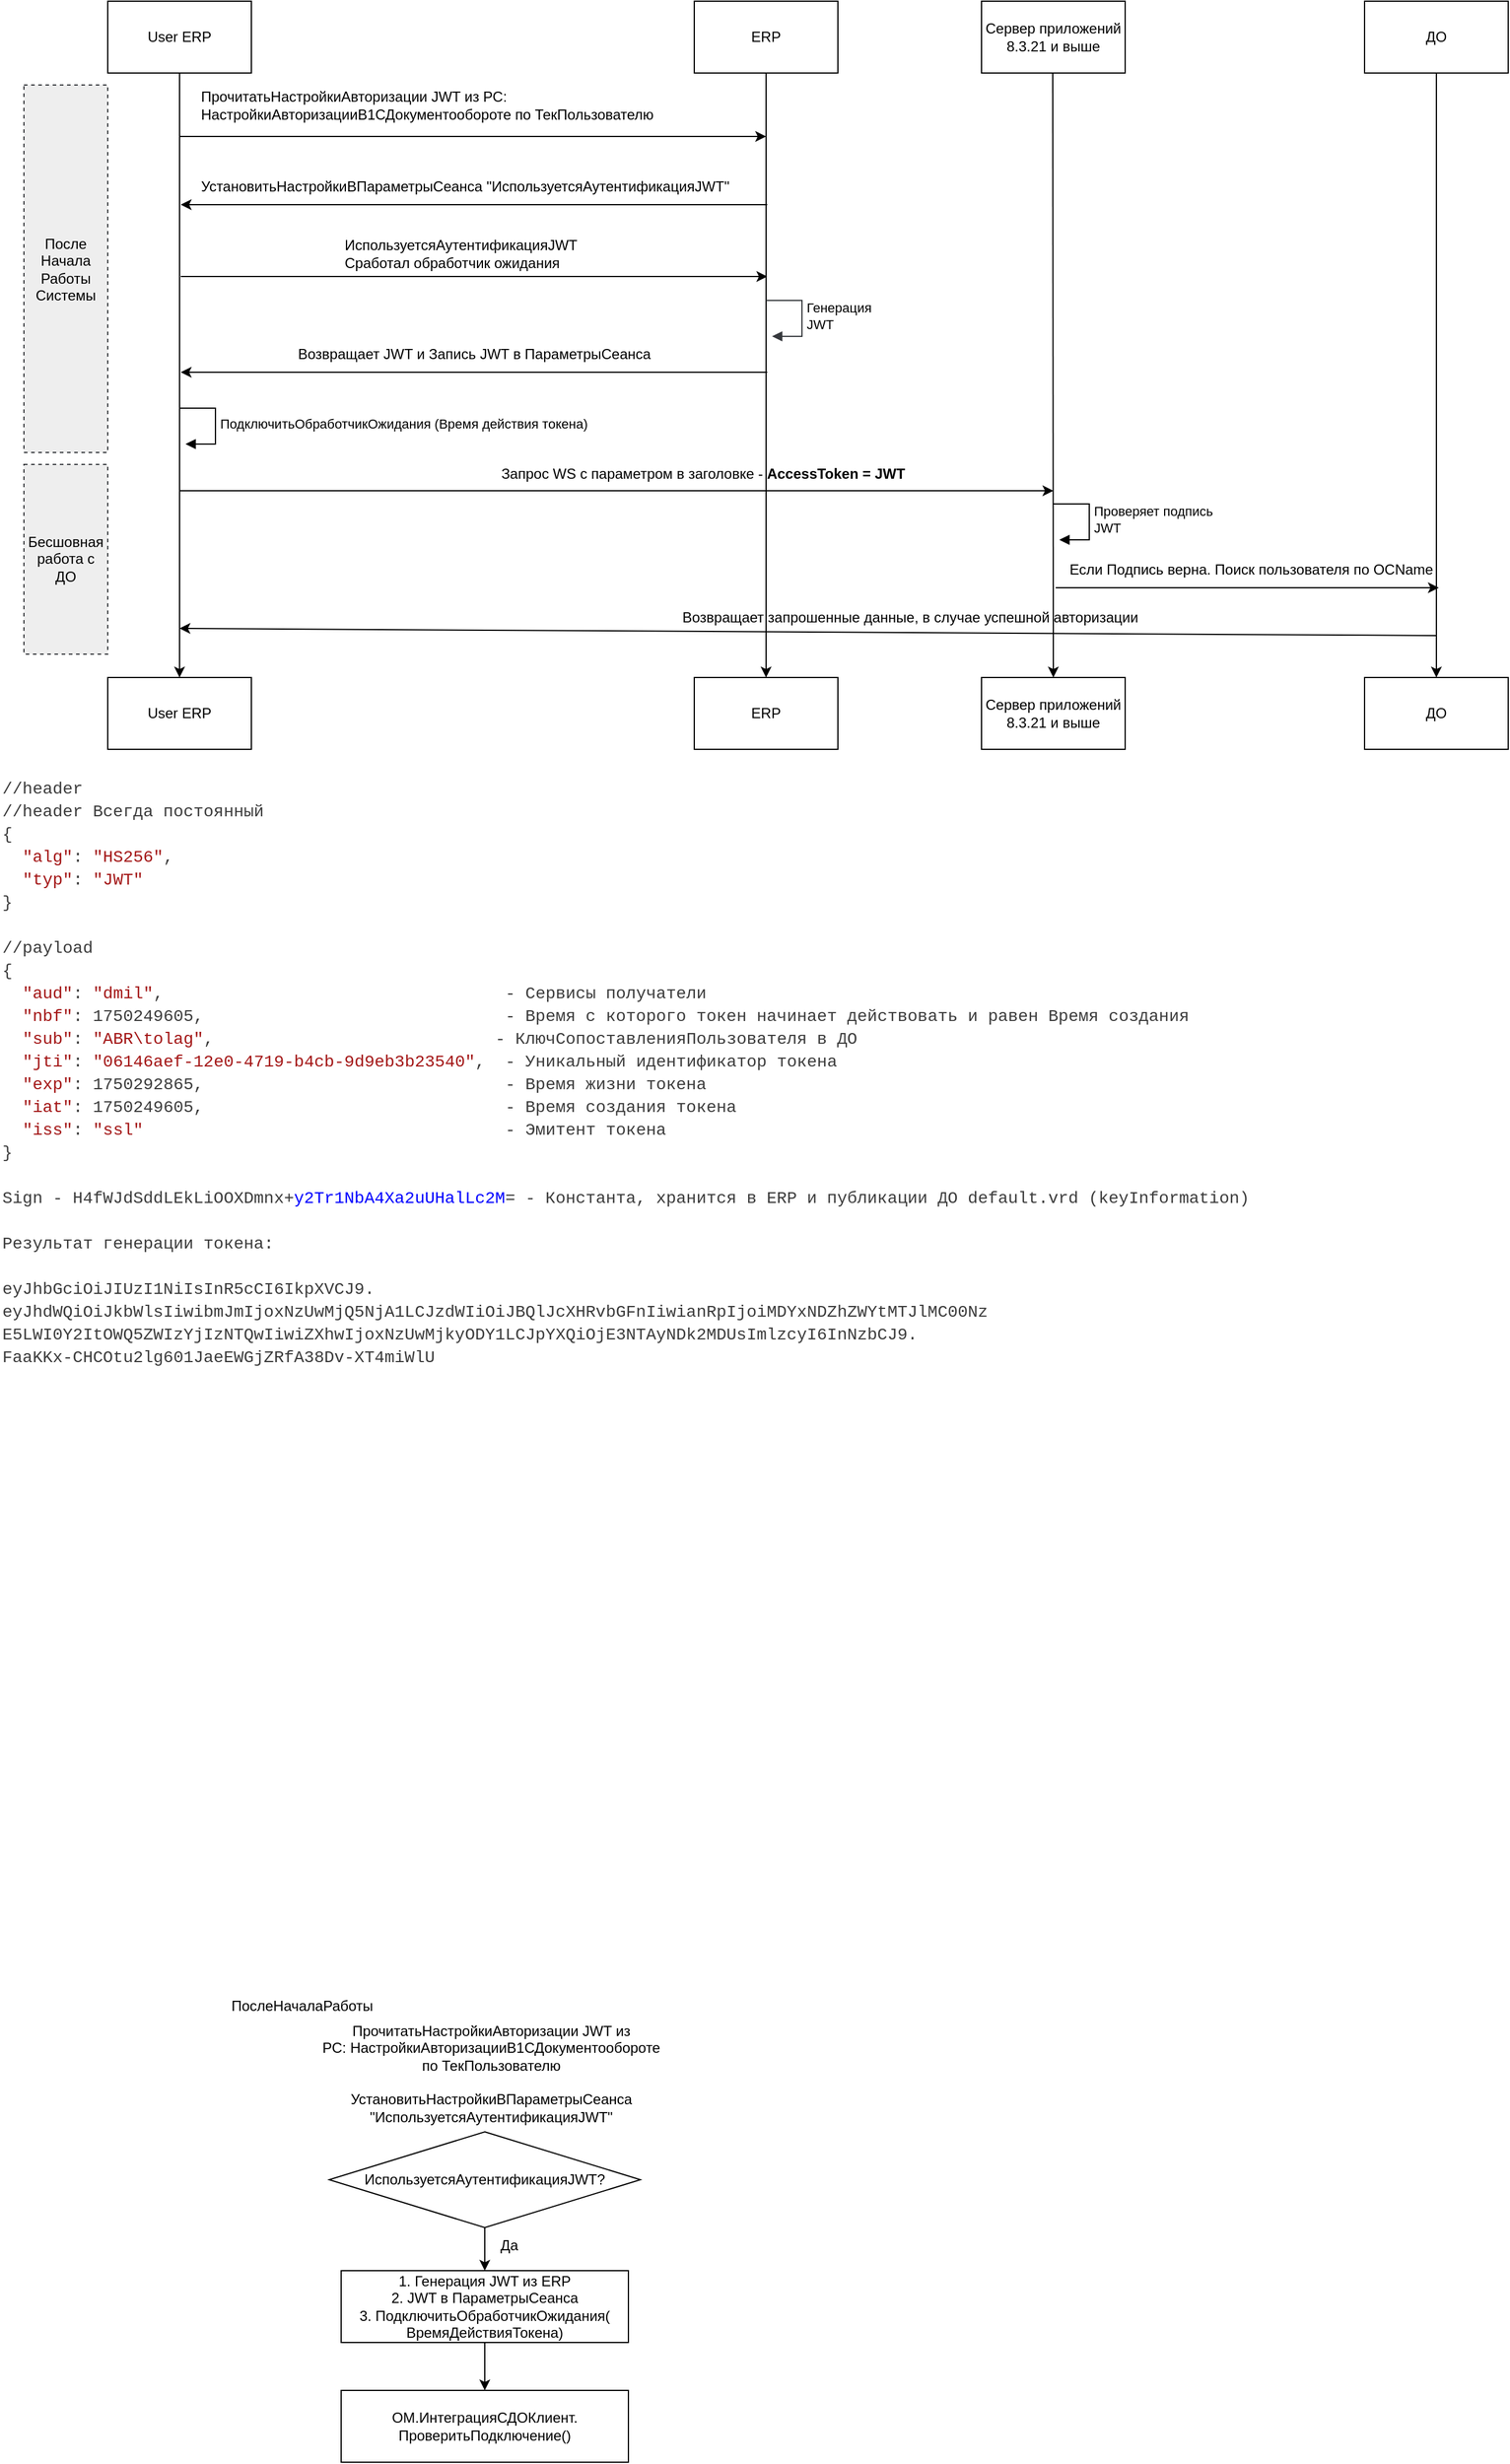 <mxfile version="27.0.6" pages="2">
  <diagram name="Страница — 1" id="Jdc4S57rXp9AgxKnfg9b">
    <mxGraphModel dx="1449" dy="652" grid="1" gridSize="10" guides="1" tooltips="1" connect="1" arrows="1" fold="1" page="1" pageScale="1" pageWidth="827" pageHeight="1169" math="0" shadow="0">
      <root>
        <mxCell id="0" />
        <mxCell id="1" parent="0" />
        <mxCell id="jcuoOFMHtpXngd_Aet67-60" value="Бесшовная &lt;br&gt;работа с ДО" style="whiteSpace=wrap;html=1;horizontal=1;dashed=1;verticalAlign=middle;align=center;fillColor=#eeeeee;strokeColor=#36393d;" vertex="1" parent="1">
          <mxGeometry x="40" y="407" width="70" height="158.5" as="geometry" />
        </mxCell>
        <mxCell id="jcuoOFMHtpXngd_Aet67-59" value="После Начала &lt;br&gt;Работы Системы" style="whiteSpace=wrap;html=1;horizontal=1;align=center;verticalAlign=middle;strokeColor=#36393d;dashed=1;rounded=0;glass=0;shadow=0;fillColor=#eeeeee;" vertex="1" parent="1">
          <mxGeometry x="40" y="90" width="70" height="307" as="geometry" />
        </mxCell>
        <mxCell id="jcuoOFMHtpXngd_Aet67-3" style="edgeStyle=orthogonalEdgeStyle;rounded=0;orthogonalLoop=1;jettySize=auto;html=1;entryX=0.5;entryY=0;entryDx=0;entryDy=0;" edge="1" parent="1" source="jcuoOFMHtpXngd_Aet67-1" target="jcuoOFMHtpXngd_Aet67-2">
          <mxGeometry relative="1" as="geometry" />
        </mxCell>
        <mxCell id="jcuoOFMHtpXngd_Aet67-1" value="User ERP" style="rounded=0;whiteSpace=wrap;html=1;" vertex="1" parent="1">
          <mxGeometry x="110" y="20" width="120" height="60" as="geometry" />
        </mxCell>
        <mxCell id="jcuoOFMHtpXngd_Aet67-2" value="User ERP" style="rounded=0;whiteSpace=wrap;html=1;" vertex="1" parent="1">
          <mxGeometry x="110" y="585" width="120" height="60" as="geometry" />
        </mxCell>
        <mxCell id="jcuoOFMHtpXngd_Aet67-7" style="edgeStyle=orthogonalEdgeStyle;rounded=0;orthogonalLoop=1;jettySize=auto;html=1;" edge="1" parent="1" source="jcuoOFMHtpXngd_Aet67-4" target="jcuoOFMHtpXngd_Aet67-6">
          <mxGeometry relative="1" as="geometry" />
        </mxCell>
        <mxCell id="jcuoOFMHtpXngd_Aet67-4" value="&lt;div&gt;&lt;span data-huuid=&quot;15168015682799716802&quot;&gt;&lt;span&gt;ERP&lt;/span&gt;&lt;/span&gt;&lt;/div&gt;" style="rounded=0;whiteSpace=wrap;html=1;" vertex="1" parent="1">
          <mxGeometry x="600" y="20" width="120" height="60" as="geometry" />
        </mxCell>
        <mxCell id="jcuoOFMHtpXngd_Aet67-5" value="Сервер приложений&lt;br&gt;8.3.21 и выше" style="rounded=0;whiteSpace=wrap;html=1;" vertex="1" parent="1">
          <mxGeometry x="840" y="20" width="120" height="60" as="geometry" />
        </mxCell>
        <mxCell id="jcuoOFMHtpXngd_Aet67-6" value="&lt;div&gt;&lt;span data-huuid=&quot;15168015682799716802&quot;&gt;&lt;span&gt;ERP&lt;/span&gt;&lt;/span&gt;&lt;/div&gt;" style="rounded=0;whiteSpace=wrap;html=1;" vertex="1" parent="1">
          <mxGeometry x="600" y="585" width="120" height="60" as="geometry" />
        </mxCell>
        <mxCell id="jcuoOFMHtpXngd_Aet67-12" value="" style="endArrow=classic;html=1;rounded=0;" edge="1" parent="1">
          <mxGeometry width="50" height="50" relative="1" as="geometry">
            <mxPoint x="170" y="429" as="sourcePoint" />
            <mxPoint x="900" y="429" as="targetPoint" />
          </mxGeometry>
        </mxCell>
        <mxCell id="jcuoOFMHtpXngd_Aet67-16" value="&lt;span&gt;Генерация&lt;br&gt;JWT&lt;/span&gt;" style="html=1;align=left;spacingLeft=2;endArrow=block;rounded=0;edgeStyle=orthogonalEdgeStyle;curved=0;rounded=0;fillColor=#eeeeee;strokeColor=#36393d;" edge="1" parent="1">
          <mxGeometry relative="1" as="geometry">
            <mxPoint x="660" y="270" as="sourcePoint" />
            <Array as="points">
              <mxPoint x="690" y="300" />
            </Array>
            <mxPoint x="665" y="300" as="targetPoint" />
          </mxGeometry>
        </mxCell>
        <mxCell id="jcuoOFMHtpXngd_Aet67-17" value="Запрос WS с параметром в заголовке - &lt;b&gt;AccessToken = JWT&lt;/b&gt;" style="text;html=1;align=center;verticalAlign=middle;resizable=0;points=[];autosize=1;strokeColor=none;fillColor=none;" vertex="1" parent="1">
          <mxGeometry x="427" y="400" width="360" height="30" as="geometry" />
        </mxCell>
        <mxCell id="jcuoOFMHtpXngd_Aet67-18" value="Сервер приложений&lt;br&gt;8.3.21 и выше" style="rounded=0;whiteSpace=wrap;html=1;" vertex="1" parent="1">
          <mxGeometry x="840" y="585" width="120" height="60" as="geometry" />
        </mxCell>
        <mxCell id="jcuoOFMHtpXngd_Aet67-19" style="edgeStyle=orthogonalEdgeStyle;rounded=0;orthogonalLoop=1;jettySize=auto;html=1;entryX=0.5;entryY=0;entryDx=0;entryDy=0;" edge="1" parent="1" target="jcuoOFMHtpXngd_Aet67-18">
          <mxGeometry relative="1" as="geometry">
            <mxPoint x="899.5" y="80" as="sourcePoint" />
            <mxPoint x="899.5" y="500" as="targetPoint" />
          </mxGeometry>
        </mxCell>
        <mxCell id="jcuoOFMHtpXngd_Aet67-20" value="Проверяет подпись&lt;br&gt;JWT" style="html=1;align=left;spacingLeft=2;endArrow=block;rounded=0;edgeStyle=orthogonalEdgeStyle;curved=0;rounded=0;" edge="1" parent="1">
          <mxGeometry relative="1" as="geometry">
            <mxPoint x="900" y="440" as="sourcePoint" />
            <Array as="points">
              <mxPoint x="930" y="470" />
            </Array>
            <mxPoint x="905" y="470" as="targetPoint" />
          </mxGeometry>
        </mxCell>
        <mxCell id="jcuoOFMHtpXngd_Aet67-21" value="" style="endArrow=classic;html=1;rounded=0;" edge="1" parent="1">
          <mxGeometry width="50" height="50" relative="1" as="geometry">
            <mxPoint x="1220" y="550" as="sourcePoint" />
            <mxPoint x="170" y="544" as="targetPoint" />
          </mxGeometry>
        </mxCell>
        <mxCell id="jcuoOFMHtpXngd_Aet67-23" value="Возвращает запрошенные данные, в случае успешной авторизации" style="text;html=1;align=center;verticalAlign=middle;resizable=0;points=[];autosize=1;strokeColor=none;fillColor=none;" vertex="1" parent="1">
          <mxGeometry x="580" y="520" width="400" height="30" as="geometry" />
        </mxCell>
        <mxCell id="jcuoOFMHtpXngd_Aet67-28" value="ПослеНачалаРаботы" style="text;html=1;align=center;verticalAlign=middle;resizable=0;points=[];autosize=1;strokeColor=none;fillColor=none;" vertex="1" parent="1">
          <mxGeometry x="202" y="1680" width="140" height="30" as="geometry" />
        </mxCell>
        <mxCell id="jcuoOFMHtpXngd_Aet67-29" value="ПрочитатьНастройкиАвторизации JWT из &lt;br&gt;&lt;div&gt;РС: НастройкиАвторизацииВ1СДокументообороте&lt;br&gt;по ТекПользователю&lt;/div&gt;" style="text;html=1;align=center;verticalAlign=middle;resizable=0;points=[];autosize=1;strokeColor=none;fillColor=none;" vertex="1" parent="1">
          <mxGeometry x="275" y="1700" width="310" height="60" as="geometry" />
        </mxCell>
        <mxCell id="jcuoOFMHtpXngd_Aet67-30" value="УстановитьНастройкиВПараметрыСеанса&lt;br&gt;&quot;ИспользуетсяАутентификацияJWT&quot;" style="text;html=1;align=center;verticalAlign=middle;resizable=0;points=[];autosize=1;strokeColor=none;fillColor=none;" vertex="1" parent="1">
          <mxGeometry x="300" y="1760" width="260" height="40" as="geometry" />
        </mxCell>
        <mxCell id="jcuoOFMHtpXngd_Aet67-34" style="edgeStyle=orthogonalEdgeStyle;rounded=0;orthogonalLoop=1;jettySize=auto;html=1;" edge="1" parent="1" source="jcuoOFMHtpXngd_Aet67-32" target="jcuoOFMHtpXngd_Aet67-33">
          <mxGeometry relative="1" as="geometry" />
        </mxCell>
        <mxCell id="jcuoOFMHtpXngd_Aet67-32" value="ИспользуетсяАутентификацияJWT?" style="rhombus;whiteSpace=wrap;html=1;" vertex="1" parent="1">
          <mxGeometry x="295" y="1800" width="260" height="80" as="geometry" />
        </mxCell>
        <mxCell id="jcuoOFMHtpXngd_Aet67-38" style="edgeStyle=orthogonalEdgeStyle;rounded=0;orthogonalLoop=1;jettySize=auto;html=1;entryX=0.5;entryY=0;entryDx=0;entryDy=0;" edge="1" parent="1" source="jcuoOFMHtpXngd_Aet67-33" target="jcuoOFMHtpXngd_Aet67-37">
          <mxGeometry relative="1" as="geometry" />
        </mxCell>
        <mxCell id="jcuoOFMHtpXngd_Aet67-33" value="1. Генерация JWT из ERP&lt;br&gt;2. JWT в ПараметрыСеанса&lt;br&gt;3. ПодключитьОбработчикОжидания(&lt;br&gt;ВремяДействияТокена)" style="whiteSpace=wrap;html=1;" vertex="1" parent="1">
          <mxGeometry x="305" y="1916" width="240" height="60" as="geometry" />
        </mxCell>
        <mxCell id="jcuoOFMHtpXngd_Aet67-35" value="Да" style="text;html=1;align=center;verticalAlign=middle;resizable=0;points=[];autosize=1;strokeColor=none;fillColor=none;" vertex="1" parent="1">
          <mxGeometry x="425" y="1880" width="40" height="30" as="geometry" />
        </mxCell>
        <mxCell id="jcuoOFMHtpXngd_Aet67-37" value="ОМ.ИнтеграцияСДОКлиент.&lt;br&gt;ПроверитьПодключение()" style="whiteSpace=wrap;html=1;" vertex="1" parent="1">
          <mxGeometry x="305" y="2016" width="240" height="60" as="geometry" />
        </mxCell>
        <mxCell id="jcuoOFMHtpXngd_Aet67-39" value="&lt;div style=&quot;color: rgb(59, 59, 59); background-color: rgb(255, 255, 255); font-family: Consolas, &amp;quot;Courier New&amp;quot;, monospace; font-weight: normal; font-size: 14px; line-height: 19px; white-space: pre;&quot;&gt;&lt;div&gt;&lt;span style=&quot;color: rgb(59, 59, 59);&quot;&gt;//header&lt;/span&gt;&lt;/div&gt;&lt;div&gt;&lt;span style=&quot;color: rgb(59, 59, 59);&quot;&gt;//header Всегда постоянный&lt;/span&gt;&lt;/div&gt;&lt;div&gt;&lt;span style=&quot;color: rgb(59, 59, 59);&quot;&gt;{&lt;/span&gt;&lt;/div&gt;&lt;div&gt;&lt;span style=&quot;color: rgb(59, 59, 59);&quot;&gt;&amp;nbsp; &lt;/span&gt;&lt;span style=&quot;color: rgb(163, 21, 21);&quot;&gt;&quot;alg&quot;&lt;/span&gt;&lt;span style=&quot;color: rgb(59, 59, 59);&quot;&gt;: &lt;/span&gt;&lt;span style=&quot;color: rgb(163, 21, 21);&quot;&gt;&quot;HS256&quot;&lt;/span&gt;&lt;span style=&quot;color: rgb(59, 59, 59);&quot;&gt;, &amp;nbsp; &lt;/span&gt;&lt;/div&gt;&lt;div&gt;&lt;span style=&quot;color: rgb(59, 59, 59);&quot;&gt;&amp;nbsp; &lt;/span&gt;&lt;span style=&quot;color: rgb(163, 21, 21);&quot;&gt;&quot;typ&quot;&lt;/span&gt;&lt;span style=&quot;color: rgb(59, 59, 59);&quot;&gt;: &lt;/span&gt;&lt;span style=&quot;color: rgb(163, 21, 21);&quot;&gt;&quot;JWT&quot;&lt;/span&gt;&lt;/div&gt;&lt;div&gt;&lt;span style=&quot;color: rgb(59, 59, 59);&quot;&gt;}&lt;/span&gt;&lt;/div&gt;&lt;br&gt;&lt;div&gt;&lt;span style=&quot;color: rgb(59, 59, 59);&quot;&gt;//payload&lt;/span&gt;&lt;/div&gt;&lt;div&gt;&lt;span style=&quot;color: rgb(59, 59, 59);&quot;&gt;{&lt;/span&gt;&lt;/div&gt;&lt;div&gt;&lt;span style=&quot;color: rgb(59, 59, 59);&quot;&gt;&amp;nbsp; &lt;/span&gt;&lt;span style=&quot;color: rgb(163, 21, 21);&quot;&gt;&quot;aud&quot;&lt;/span&gt;&lt;span style=&quot;color: rgb(59, 59, 59);&quot;&gt;: &lt;/span&gt;&lt;span style=&quot;color: rgb(163, 21, 21);&quot;&gt;&quot;dmil&quot;&lt;/span&gt;&lt;span style=&quot;color: rgb(59, 59, 59);&quot;&gt;, &amp;nbsp; &amp;nbsp; &amp;nbsp; &amp;nbsp; &amp;nbsp; &amp;nbsp; &amp;nbsp; &amp;nbsp; &amp;nbsp; &amp;nbsp; &amp;nbsp; &amp;nbsp; &amp;nbsp; &amp;nbsp; &amp;nbsp; &amp;nbsp; &amp;nbsp;- Сервисы получатели&lt;/span&gt;&lt;/div&gt;&lt;div&gt;&lt;span style=&quot;color: rgb(59, 59, 59);&quot;&gt;&amp;nbsp; &lt;/span&gt;&lt;span style=&quot;color: rgb(163, 21, 21);&quot;&gt;&quot;nbf&quot;&lt;/span&gt;&lt;span style=&quot;color: rgb(59, 59, 59);&quot;&gt;: 1750249605, &amp;nbsp; &amp;nbsp; &amp;nbsp; &amp;nbsp; &amp;nbsp; &amp;nbsp; &amp;nbsp; &amp;nbsp; &amp;nbsp; &amp;nbsp; &amp;nbsp; &amp;nbsp; &amp;nbsp; &amp;nbsp; &amp;nbsp;- Время с которого токен начинает действовать и равен Время создания&lt;/span&gt;&lt;/div&gt;&lt;div&gt;&lt;span style=&quot;color: rgb(59, 59, 59);&quot;&gt;&amp;nbsp; &lt;/span&gt;&lt;span style=&quot;color: rgb(163, 21, 21);&quot;&gt;&quot;sub&quot;&lt;/span&gt;&lt;span style=&quot;color: rgb(59, 59, 59);&quot;&gt;: &lt;/span&gt;&lt;span style=&quot;color: rgb(163, 21, 21);&quot;&gt;&quot;ABR\\tolag&quot;&lt;/span&gt;&lt;span style=&quot;color: rgb(59, 59, 59);&quot;&gt;, &amp;nbsp; &amp;nbsp; &amp;nbsp; &amp;nbsp; &amp;nbsp; &amp;nbsp; &amp;nbsp; &amp;nbsp; &amp;nbsp; &amp;nbsp; &amp;nbsp; &amp;nbsp; &amp;nbsp; &amp;nbsp;- КлючСопоставленияПользователя в ДО&lt;/span&gt;&lt;/div&gt;&lt;div&gt;&lt;span style=&quot;color: rgb(59, 59, 59);&quot;&gt;&amp;nbsp; &lt;/span&gt;&lt;span style=&quot;color: rgb(163, 21, 21);&quot;&gt;&quot;jti&quot;&lt;/span&gt;&lt;span style=&quot;color: rgb(59, 59, 59);&quot;&gt;: &lt;/span&gt;&lt;span style=&quot;color: rgb(163, 21, 21);&quot;&gt;&quot;06146aef-12e0-4719-b4cb-9d9eb3b23540&quot;&lt;/span&gt;&lt;span style=&quot;color: rgb(59, 59, 59);&quot;&gt;, &amp;nbsp;- Уникальный идентификатор токена&lt;/span&gt;&lt;/div&gt;&lt;div&gt;&lt;span style=&quot;color: rgb(59, 59, 59);&quot;&gt;&amp;nbsp; &lt;/span&gt;&lt;span style=&quot;color: rgb(163, 21, 21);&quot;&gt;&quot;exp&quot;&lt;/span&gt;&lt;span style=&quot;color: rgb(59, 59, 59);&quot;&gt;: 1750292865, &amp;nbsp; &amp;nbsp; &amp;nbsp; &amp;nbsp; &amp;nbsp; &amp;nbsp; &amp;nbsp; &amp;nbsp; &amp;nbsp; &amp;nbsp; &amp;nbsp; &amp;nbsp; &amp;nbsp; &amp;nbsp; &amp;nbsp;- Время жизни токена&lt;/span&gt;&lt;/div&gt;&lt;div&gt;&lt;span style=&quot;color: rgb(59, 59, 59);&quot;&gt;&amp;nbsp; &lt;/span&gt;&lt;span style=&quot;color: rgb(163, 21, 21);&quot;&gt;&quot;iat&quot;&lt;/span&gt;&lt;span style=&quot;color: rgb(59, 59, 59);&quot;&gt;: 1750249605, &amp;nbsp; &amp;nbsp; &amp;nbsp; &amp;nbsp; &amp;nbsp; &amp;nbsp; &amp;nbsp; &amp;nbsp; &amp;nbsp; &amp;nbsp; &amp;nbsp; &amp;nbsp; &amp;nbsp; &amp;nbsp; &amp;nbsp;- Время создания токена&lt;/span&gt;&lt;/div&gt;&lt;div&gt;&lt;span style=&quot;color: rgb(59, 59, 59);&quot;&gt;&amp;nbsp; &lt;/span&gt;&lt;span style=&quot;color: rgb(163, 21, 21);&quot;&gt;&quot;iss&quot;&lt;/span&gt;&lt;span style=&quot;color: rgb(59, 59, 59);&quot;&gt;: &lt;/span&gt;&lt;span style=&quot;color: rgb(163, 21, 21);&quot;&gt;&quot;ssl&quot;&lt;/span&gt;&lt;span style=&quot;color: rgb(59, 59, 59);&quot;&gt; &amp;nbsp; &amp;nbsp; &amp;nbsp; &amp;nbsp; &amp;nbsp; &amp;nbsp; &amp;nbsp; &amp;nbsp; &amp;nbsp; &amp;nbsp; &amp;nbsp; &amp;nbsp; &amp;nbsp; &amp;nbsp; &amp;nbsp; &amp;nbsp; &amp;nbsp; &amp;nbsp;- Эмитент токена&lt;/span&gt;&lt;/div&gt;&lt;div&gt;&lt;span style=&quot;color: rgb(59, 59, 59);&quot;&gt;}&lt;/span&gt;&lt;/div&gt;&lt;br&gt;&lt;div&gt;&lt;span style=&quot;color: rgb(59, 59, 59);&quot;&gt;Sign - H4fWJdSddLEkLiOOXDmnx+&lt;/span&gt;&lt;span style=&quot;color: rgb(0, 0, 255);&quot;&gt;y2Tr1NbA4Xa2uUHalLc2M&lt;/span&gt;&lt;span style=&quot;color: rgb(59, 59, 59);&quot;&gt;= - Константа, хранится в ERP и публикации ДО default.vrd (keyInformation)&lt;/span&gt;&lt;/div&gt;&lt;br&gt;&lt;div&gt;&lt;span style=&quot;color: rgb(59, 59, 59);&quot;&gt;Результат генерации токена: &lt;/span&gt;&lt;/div&gt;&lt;br&gt;&lt;div&gt;&lt;span style=&quot;color: rgb(59, 59, 59);&quot;&gt;eyJhbGciOiJIUzI1NiIsInR5cCI6IkpXVCJ9.&lt;/span&gt;&lt;/div&gt;&lt;div&gt;&lt;span style=&quot;color: rgb(59, 59, 59);&quot;&gt;eyJhdWQiOiJkbWlsIiwibmJmIjoxNzUwMjQ5NjA1LCJzdWIiOiJBQlJcXHRvbGFnIiwianRpIjoiMDYxNDZhZWYtMTJlMC00Nz&lt;/span&gt;&lt;/div&gt;&lt;div&gt;&lt;span style=&quot;color: rgb(59, 59, 59);&quot;&gt;E5LWI0Y2ItOWQ5ZWIzYjIzNTQwIiwiZXhwIjoxNzUwMjkyODY1LCJpYXQiOjE3NTAyNDk2MDUsImlzcyI6InNzbCJ9.&lt;/span&gt;&lt;/div&gt;&lt;div&gt;&lt;span style=&quot;color: rgb(59, 59, 59);&quot;&gt;FaaKKx-CHCOtu2lg601JaeEWGjZRfA38Dv-XT4miWlU&lt;/span&gt;&lt;/div&gt;&lt;/div&gt;" style="text;html=1;align=left;verticalAlign=middle;resizable=0;points=[];autosize=1;strokeColor=none;fillColor=none;" vertex="1" parent="1">
          <mxGeometry x="20" y="660" width="980" height="510" as="geometry" />
        </mxCell>
        <mxCell id="jcuoOFMHtpXngd_Aet67-45" value="" style="endArrow=classic;html=1;rounded=0;" edge="1" parent="1">
          <mxGeometry width="50" height="50" relative="1" as="geometry">
            <mxPoint x="170" y="133" as="sourcePoint" />
            <mxPoint x="660" y="133" as="targetPoint" />
          </mxGeometry>
        </mxCell>
        <mxCell id="jcuoOFMHtpXngd_Aet67-46" value="ПрочитатьНастройкиАвторизации JWT из РС:&lt;br&gt;НастройкиАвторизацииВ1СДокументообороте по ТекПользователю" style="text;html=1;align=left;verticalAlign=middle;resizable=0;points=[];autosize=1;strokeColor=none;fillColor=none;" vertex="1" parent="1">
          <mxGeometry x="186" y="87" width="400" height="40" as="geometry" />
        </mxCell>
        <mxCell id="jcuoOFMHtpXngd_Aet67-47" value="" style="endArrow=classic;html=1;rounded=0;" edge="1" parent="1">
          <mxGeometry width="50" height="50" relative="1" as="geometry">
            <mxPoint x="661" y="190" as="sourcePoint" />
            <mxPoint x="171" y="190" as="targetPoint" />
          </mxGeometry>
        </mxCell>
        <mxCell id="jcuoOFMHtpXngd_Aet67-48" value="УстановитьНастройкиВПараметрыСеанса &quot;ИспользуетсяАутентификацияJWT&quot;" style="text;html=1;align=left;verticalAlign=middle;resizable=0;points=[];autosize=1;strokeColor=none;fillColor=none;" vertex="1" parent="1">
          <mxGeometry x="186" y="160" width="460" height="30" as="geometry" />
        </mxCell>
        <mxCell id="jcuoOFMHtpXngd_Aet67-49" value="ИспользуетсяАутентификацияJWT&lt;br&gt;Сработал обработчик ожидания" style="text;html=1;align=left;verticalAlign=middle;resizable=0;points=[];autosize=1;strokeColor=none;fillColor=none;" vertex="1" parent="1">
          <mxGeometry x="306" y="211" width="220" height="40" as="geometry" />
        </mxCell>
        <mxCell id="jcuoOFMHtpXngd_Aet67-50" value="" style="endArrow=classic;html=1;rounded=0;" edge="1" parent="1">
          <mxGeometry width="50" height="50" relative="1" as="geometry">
            <mxPoint x="171" y="250" as="sourcePoint" />
            <mxPoint x="661" y="250" as="targetPoint" />
          </mxGeometry>
        </mxCell>
        <mxCell id="jcuoOFMHtpXngd_Aet67-51" value="" style="endArrow=classic;html=1;rounded=0;" edge="1" parent="1">
          <mxGeometry width="50" height="50" relative="1" as="geometry">
            <mxPoint x="661" y="330" as="sourcePoint" />
            <mxPoint x="171" y="330" as="targetPoint" />
          </mxGeometry>
        </mxCell>
        <mxCell id="jcuoOFMHtpXngd_Aet67-52" value="Возвращает JWT и Запись JWT в ПараметрыСеанса" style="text;html=1;align=left;verticalAlign=middle;resizable=0;points=[];autosize=1;strokeColor=none;fillColor=none;" vertex="1" parent="1">
          <mxGeometry x="267" y="300" width="320" height="30" as="geometry" />
        </mxCell>
        <mxCell id="jcuoOFMHtpXngd_Aet67-53" value="ПодключитьОбработчикОжидания (Время действия токена)" style="html=1;align=left;spacingLeft=2;endArrow=block;rounded=0;edgeStyle=orthogonalEdgeStyle;curved=0;rounded=0;" edge="1" parent="1">
          <mxGeometry relative="1" as="geometry">
            <mxPoint x="170" y="360" as="sourcePoint" />
            <Array as="points">
              <mxPoint x="200" y="390" />
            </Array>
            <mxPoint x="175" y="390" as="targetPoint" />
          </mxGeometry>
        </mxCell>
        <mxCell id="jcuoOFMHtpXngd_Aet67-56" style="edgeStyle=orthogonalEdgeStyle;rounded=0;orthogonalLoop=1;jettySize=auto;html=1;" edge="1" parent="1" source="jcuoOFMHtpXngd_Aet67-54" target="jcuoOFMHtpXngd_Aet67-55">
          <mxGeometry relative="1" as="geometry" />
        </mxCell>
        <mxCell id="jcuoOFMHtpXngd_Aet67-54" value="ДО" style="whiteSpace=wrap;html=1;" vertex="1" parent="1">
          <mxGeometry x="1160" y="20" width="120" height="60" as="geometry" />
        </mxCell>
        <mxCell id="jcuoOFMHtpXngd_Aet67-55" value="ДО" style="whiteSpace=wrap;html=1;" vertex="1" parent="1">
          <mxGeometry x="1160" y="585" width="120" height="60" as="geometry" />
        </mxCell>
        <mxCell id="jcuoOFMHtpXngd_Aet67-57" value="" style="edgeStyle=none;orthogonalLoop=1;jettySize=auto;html=1;rounded=0;" edge="1" parent="1">
          <mxGeometry width="100" relative="1" as="geometry">
            <mxPoint x="902" y="510" as="sourcePoint" />
            <mxPoint x="1222" y="510" as="targetPoint" />
            <Array as="points" />
          </mxGeometry>
        </mxCell>
        <mxCell id="jcuoOFMHtpXngd_Aet67-58" value="Если Подпись верна. Поиск пользователя по ОСName " style="text;html=1;align=center;verticalAlign=middle;resizable=0;points=[];autosize=1;strokeColor=none;fillColor=none;" vertex="1" parent="1">
          <mxGeometry x="900" y="480" width="330" height="30" as="geometry" />
        </mxCell>
      </root>
    </mxGraphModel>
  </diagram>
  <diagram id="Q8bMvawIrKZ8L0Ca9dnD" name="Страница — 2">
    <mxGraphModel grid="1" page="1" gridSize="10" guides="1" tooltips="1" connect="1" arrows="1" fold="1" pageScale="1" pageWidth="827" pageHeight="1169" math="0" shadow="0">
      <root>
        <mxCell id="0" />
        <mxCell id="1" parent="0" />
      </root>
    </mxGraphModel>
  </diagram>
</mxfile>
